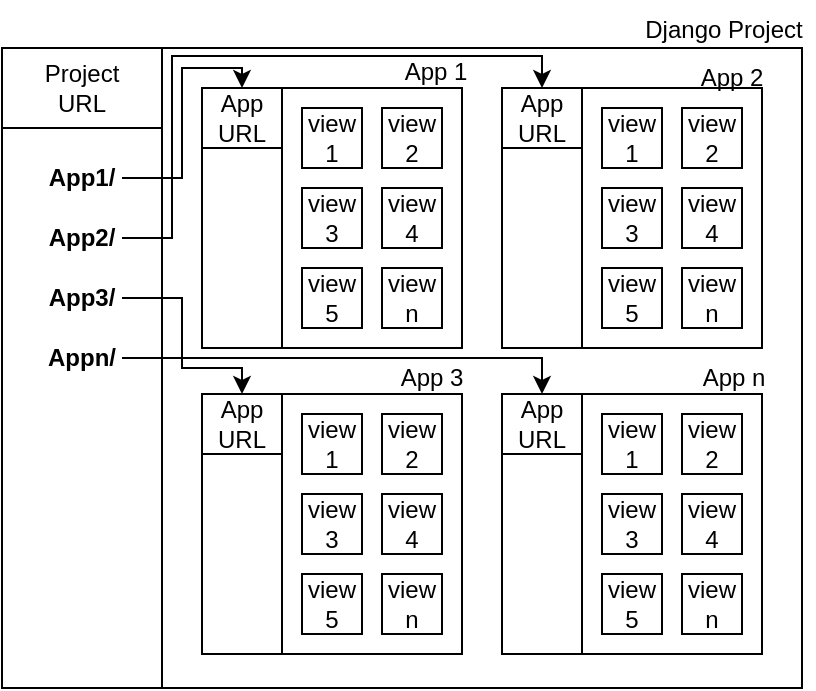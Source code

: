 <mxfile version="24.4.3" type="github">
  <diagram name="Page-1" id="xHAjWHPY_DkZx5Skzk0E">
    <mxGraphModel dx="765" dy="407" grid="1" gridSize="10" guides="1" tooltips="1" connect="1" arrows="1" fold="1" page="1" pageScale="1" pageWidth="850" pageHeight="1100" math="0" shadow="0">
      <root>
        <mxCell id="0" />
        <mxCell id="1" parent="0" />
        <mxCell id="JRVUR8td_TuOC18Qz_Jx-1" value="" style="rounded=0;whiteSpace=wrap;html=1;" vertex="1" parent="1">
          <mxGeometry x="200" y="480" width="400" height="320" as="geometry" />
        </mxCell>
        <mxCell id="JRVUR8td_TuOC18Qz_Jx-2" value="" style="whiteSpace=wrap;html=1;aspect=fixed;" vertex="1" parent="1">
          <mxGeometry x="280" y="480" width="320" height="320" as="geometry" />
        </mxCell>
        <mxCell id="JRVUR8td_TuOC18Qz_Jx-3" value="" style="whiteSpace=wrap;html=1;aspect=fixed;" vertex="1" parent="1">
          <mxGeometry x="300" y="500" width="130" height="130" as="geometry" />
        </mxCell>
        <mxCell id="JRVUR8td_TuOC18Qz_Jx-8" value="" style="rounded=0;whiteSpace=wrap;html=1;" vertex="1" parent="1">
          <mxGeometry x="340" y="500" width="90" height="130" as="geometry" />
        </mxCell>
        <mxCell id="JRVUR8td_TuOC18Qz_Jx-36" value="Django Project" style="text;html=1;align=center;verticalAlign=middle;whiteSpace=wrap;rounded=0;" vertex="1" parent="1">
          <mxGeometry x="516" y="456" width="90" height="30" as="geometry" />
        </mxCell>
        <mxCell id="JRVUR8td_TuOC18Qz_Jx-37" value="App 1" style="text;html=1;align=center;verticalAlign=middle;whiteSpace=wrap;rounded=0;" vertex="1" parent="1">
          <mxGeometry x="392" y="477" width="50" height="30" as="geometry" />
        </mxCell>
        <mxCell id="JRVUR8td_TuOC18Qz_Jx-38" value="" style="whiteSpace=wrap;html=1;aspect=fixed;" vertex="1" parent="1">
          <mxGeometry x="300" y="653" width="130" height="130" as="geometry" />
        </mxCell>
        <mxCell id="JRVUR8td_TuOC18Qz_Jx-39" value="" style="rounded=0;whiteSpace=wrap;html=1;" vertex="1" parent="1">
          <mxGeometry x="340" y="653" width="90" height="130" as="geometry" />
        </mxCell>
        <mxCell id="JRVUR8td_TuOC18Qz_Jx-46" value="App 3" style="text;html=1;align=center;verticalAlign=middle;whiteSpace=wrap;rounded=0;" vertex="1" parent="1">
          <mxGeometry x="390" y="630" width="50" height="30" as="geometry" />
        </mxCell>
        <mxCell id="JRVUR8td_TuOC18Qz_Jx-47" value="" style="whiteSpace=wrap;html=1;aspect=fixed;" vertex="1" parent="1">
          <mxGeometry x="450" y="500" width="130" height="130" as="geometry" />
        </mxCell>
        <mxCell id="JRVUR8td_TuOC18Qz_Jx-48" value="" style="rounded=0;whiteSpace=wrap;html=1;" vertex="1" parent="1">
          <mxGeometry x="490" y="500" width="90" height="130" as="geometry" />
        </mxCell>
        <mxCell id="JRVUR8td_TuOC18Qz_Jx-55" value="App 2" style="text;html=1;align=center;verticalAlign=middle;whiteSpace=wrap;rounded=0;" vertex="1" parent="1">
          <mxGeometry x="540" y="480" width="50" height="30" as="geometry" />
        </mxCell>
        <mxCell id="JRVUR8td_TuOC18Qz_Jx-56" value="" style="whiteSpace=wrap;html=1;aspect=fixed;" vertex="1" parent="1">
          <mxGeometry x="450" y="653" width="130" height="130" as="geometry" />
        </mxCell>
        <mxCell id="JRVUR8td_TuOC18Qz_Jx-57" value="" style="rounded=0;whiteSpace=wrap;html=1;" vertex="1" parent="1">
          <mxGeometry x="490" y="653" width="90" height="130" as="geometry" />
        </mxCell>
        <mxCell id="JRVUR8td_TuOC18Qz_Jx-64" value="App n" style="text;html=1;align=center;verticalAlign=middle;whiteSpace=wrap;rounded=0;" vertex="1" parent="1">
          <mxGeometry x="541" y="630" width="50" height="30" as="geometry" />
        </mxCell>
        <mxCell id="JRVUR8td_TuOC18Qz_Jx-70" value="" style="rounded=0;whiteSpace=wrap;html=1;" vertex="1" parent="1">
          <mxGeometry x="200" y="480" width="80" height="40" as="geometry" />
        </mxCell>
        <mxCell id="JRVUR8td_TuOC18Qz_Jx-65" value="Project&lt;div&gt;URL&lt;/div&gt;" style="text;html=1;align=center;verticalAlign=middle;whiteSpace=wrap;rounded=0;" vertex="1" parent="1">
          <mxGeometry x="210" y="485" width="60" height="30" as="geometry" />
        </mxCell>
        <mxCell id="JRVUR8td_TuOC18Qz_Jx-72" value="" style="rounded=0;whiteSpace=wrap;html=1;" vertex="1" parent="1">
          <mxGeometry x="450" y="500" width="40" height="30" as="geometry" />
        </mxCell>
        <mxCell id="JRVUR8td_TuOC18Qz_Jx-67" value="App&lt;div&gt;URL&lt;/div&gt;" style="text;html=1;align=center;verticalAlign=middle;whiteSpace=wrap;rounded=0;" vertex="1" parent="1">
          <mxGeometry x="455" y="500" width="30" height="30" as="geometry" />
        </mxCell>
        <mxCell id="JRVUR8td_TuOC18Qz_Jx-73" value="" style="rounded=0;whiteSpace=wrap;html=1;" vertex="1" parent="1">
          <mxGeometry x="300" y="653" width="40" height="30" as="geometry" />
        </mxCell>
        <mxCell id="JRVUR8td_TuOC18Qz_Jx-68" value="App&lt;div&gt;URL&lt;/div&gt;" style="text;html=1;align=center;verticalAlign=middle;whiteSpace=wrap;rounded=0;" vertex="1" parent="1">
          <mxGeometry x="305" y="653" width="30" height="30" as="geometry" />
        </mxCell>
        <mxCell id="JRVUR8td_TuOC18Qz_Jx-74" value="" style="rounded=0;whiteSpace=wrap;html=1;" vertex="1" parent="1">
          <mxGeometry x="450" y="653" width="40" height="30" as="geometry" />
        </mxCell>
        <mxCell id="JRVUR8td_TuOC18Qz_Jx-69" value="App&lt;div&gt;URL&lt;/div&gt;" style="text;html=1;align=center;verticalAlign=middle;whiteSpace=wrap;rounded=0;" vertex="1" parent="1">
          <mxGeometry x="455" y="653" width="30" height="30" as="geometry" />
        </mxCell>
        <mxCell id="JRVUR8td_TuOC18Qz_Jx-71" value="" style="rounded=0;whiteSpace=wrap;html=1;" vertex="1" parent="1">
          <mxGeometry x="300" y="500" width="40" height="30" as="geometry" />
        </mxCell>
        <mxCell id="JRVUR8td_TuOC18Qz_Jx-66" value="App&lt;div&gt;URL&lt;/div&gt;" style="text;html=1;align=center;verticalAlign=middle;whiteSpace=wrap;rounded=0;" vertex="1" parent="1">
          <mxGeometry x="305" y="500" width="30" height="30" as="geometry" />
        </mxCell>
        <mxCell id="JRVUR8td_TuOC18Qz_Jx-81" value="" style="rounded=0;whiteSpace=wrap;html=1;" vertex="1" parent="1">
          <mxGeometry x="500" y="663" width="30" height="30" as="geometry" />
        </mxCell>
        <mxCell id="JRVUR8td_TuOC18Qz_Jx-82" value="" style="rounded=0;whiteSpace=wrap;html=1;" vertex="1" parent="1">
          <mxGeometry x="540" y="663" width="30" height="30" as="geometry" />
        </mxCell>
        <mxCell id="JRVUR8td_TuOC18Qz_Jx-83" value="" style="rounded=0;whiteSpace=wrap;html=1;" vertex="1" parent="1">
          <mxGeometry x="500" y="703" width="30" height="30" as="geometry" />
        </mxCell>
        <mxCell id="JRVUR8td_TuOC18Qz_Jx-84" value="" style="rounded=0;whiteSpace=wrap;html=1;" vertex="1" parent="1">
          <mxGeometry x="540" y="703" width="30" height="30" as="geometry" />
        </mxCell>
        <mxCell id="JRVUR8td_TuOC18Qz_Jx-85" value="" style="rounded=0;whiteSpace=wrap;html=1;" vertex="1" parent="1">
          <mxGeometry x="500" y="743" width="30" height="30" as="geometry" />
        </mxCell>
        <mxCell id="JRVUR8td_TuOC18Qz_Jx-86" value="" style="rounded=0;whiteSpace=wrap;html=1;" vertex="1" parent="1">
          <mxGeometry x="540" y="743" width="30" height="30" as="geometry" />
        </mxCell>
        <mxCell id="JRVUR8td_TuOC18Qz_Jx-87" value="view&lt;div&gt;1&lt;/div&gt;" style="text;html=1;align=center;verticalAlign=middle;whiteSpace=wrap;rounded=0;" vertex="1" parent="1">
          <mxGeometry x="500" y="663" width="30" height="30" as="geometry" />
        </mxCell>
        <mxCell id="JRVUR8td_TuOC18Qz_Jx-88" value="view&lt;div&gt;2&lt;/div&gt;" style="text;html=1;align=center;verticalAlign=middle;whiteSpace=wrap;rounded=0;" vertex="1" parent="1">
          <mxGeometry x="540" y="663" width="30" height="30" as="geometry" />
        </mxCell>
        <mxCell id="JRVUR8td_TuOC18Qz_Jx-89" value="view&lt;div&gt;3&lt;/div&gt;" style="text;html=1;align=center;verticalAlign=middle;whiteSpace=wrap;rounded=0;" vertex="1" parent="1">
          <mxGeometry x="500" y="703" width="30" height="30" as="geometry" />
        </mxCell>
        <mxCell id="JRVUR8td_TuOC18Qz_Jx-90" value="view&lt;div&gt;4&lt;/div&gt;" style="text;html=1;align=center;verticalAlign=middle;whiteSpace=wrap;rounded=0;" vertex="1" parent="1">
          <mxGeometry x="540" y="703" width="30" height="30" as="geometry" />
        </mxCell>
        <mxCell id="JRVUR8td_TuOC18Qz_Jx-91" value="view&lt;div&gt;5&lt;/div&gt;" style="text;html=1;align=center;verticalAlign=middle;whiteSpace=wrap;rounded=0;" vertex="1" parent="1">
          <mxGeometry x="500" y="743" width="30" height="30" as="geometry" />
        </mxCell>
        <mxCell id="JRVUR8td_TuOC18Qz_Jx-92" value="view&lt;div&gt;n&lt;/div&gt;" style="text;html=1;align=center;verticalAlign=middle;whiteSpace=wrap;rounded=0;" vertex="1" parent="1">
          <mxGeometry x="540" y="743" width="30" height="30" as="geometry" />
        </mxCell>
        <mxCell id="JRVUR8td_TuOC18Qz_Jx-93" value="" style="rounded=0;whiteSpace=wrap;html=1;" vertex="1" parent="1">
          <mxGeometry x="350" y="510" width="30" height="30" as="geometry" />
        </mxCell>
        <mxCell id="JRVUR8td_TuOC18Qz_Jx-94" value="" style="rounded=0;whiteSpace=wrap;html=1;" vertex="1" parent="1">
          <mxGeometry x="390" y="510" width="30" height="30" as="geometry" />
        </mxCell>
        <mxCell id="JRVUR8td_TuOC18Qz_Jx-95" value="" style="rounded=0;whiteSpace=wrap;html=1;" vertex="1" parent="1">
          <mxGeometry x="350" y="550" width="30" height="30" as="geometry" />
        </mxCell>
        <mxCell id="JRVUR8td_TuOC18Qz_Jx-96" value="" style="rounded=0;whiteSpace=wrap;html=1;" vertex="1" parent="1">
          <mxGeometry x="390" y="550" width="30" height="30" as="geometry" />
        </mxCell>
        <mxCell id="JRVUR8td_TuOC18Qz_Jx-97" value="" style="rounded=0;whiteSpace=wrap;html=1;" vertex="1" parent="1">
          <mxGeometry x="350" y="590" width="30" height="30" as="geometry" />
        </mxCell>
        <mxCell id="JRVUR8td_TuOC18Qz_Jx-98" value="" style="rounded=0;whiteSpace=wrap;html=1;" vertex="1" parent="1">
          <mxGeometry x="390" y="590" width="30" height="30" as="geometry" />
        </mxCell>
        <mxCell id="JRVUR8td_TuOC18Qz_Jx-99" value="view&lt;div&gt;1&lt;/div&gt;" style="text;html=1;align=center;verticalAlign=middle;whiteSpace=wrap;rounded=0;" vertex="1" parent="1">
          <mxGeometry x="350" y="510" width="30" height="30" as="geometry" />
        </mxCell>
        <mxCell id="JRVUR8td_TuOC18Qz_Jx-100" value="view&lt;div&gt;2&lt;/div&gt;" style="text;html=1;align=center;verticalAlign=middle;whiteSpace=wrap;rounded=0;" vertex="1" parent="1">
          <mxGeometry x="390" y="510" width="30" height="30" as="geometry" />
        </mxCell>
        <mxCell id="JRVUR8td_TuOC18Qz_Jx-101" value="view&lt;div&gt;3&lt;/div&gt;" style="text;html=1;align=center;verticalAlign=middle;whiteSpace=wrap;rounded=0;" vertex="1" parent="1">
          <mxGeometry x="350" y="550" width="30" height="30" as="geometry" />
        </mxCell>
        <mxCell id="JRVUR8td_TuOC18Qz_Jx-102" value="view&lt;div&gt;4&lt;/div&gt;" style="text;html=1;align=center;verticalAlign=middle;whiteSpace=wrap;rounded=0;" vertex="1" parent="1">
          <mxGeometry x="390" y="550" width="30" height="30" as="geometry" />
        </mxCell>
        <mxCell id="JRVUR8td_TuOC18Qz_Jx-103" value="view&lt;div&gt;5&lt;/div&gt;" style="text;html=1;align=center;verticalAlign=middle;whiteSpace=wrap;rounded=0;" vertex="1" parent="1">
          <mxGeometry x="350" y="590" width="30" height="30" as="geometry" />
        </mxCell>
        <mxCell id="JRVUR8td_TuOC18Qz_Jx-104" value="view&lt;div&gt;n&lt;/div&gt;" style="text;html=1;align=center;verticalAlign=middle;whiteSpace=wrap;rounded=0;" vertex="1" parent="1">
          <mxGeometry x="390" y="590" width="30" height="30" as="geometry" />
        </mxCell>
        <mxCell id="JRVUR8td_TuOC18Qz_Jx-105" value="" style="rounded=0;whiteSpace=wrap;html=1;" vertex="1" parent="1">
          <mxGeometry x="500" y="510" width="30" height="30" as="geometry" />
        </mxCell>
        <mxCell id="JRVUR8td_TuOC18Qz_Jx-106" value="" style="rounded=0;whiteSpace=wrap;html=1;" vertex="1" parent="1">
          <mxGeometry x="540" y="510" width="30" height="30" as="geometry" />
        </mxCell>
        <mxCell id="JRVUR8td_TuOC18Qz_Jx-107" value="" style="rounded=0;whiteSpace=wrap;html=1;" vertex="1" parent="1">
          <mxGeometry x="500" y="550" width="30" height="30" as="geometry" />
        </mxCell>
        <mxCell id="JRVUR8td_TuOC18Qz_Jx-108" value="" style="rounded=0;whiteSpace=wrap;html=1;" vertex="1" parent="1">
          <mxGeometry x="540" y="550" width="30" height="30" as="geometry" />
        </mxCell>
        <mxCell id="JRVUR8td_TuOC18Qz_Jx-109" value="" style="rounded=0;whiteSpace=wrap;html=1;" vertex="1" parent="1">
          <mxGeometry x="500" y="590" width="30" height="30" as="geometry" />
        </mxCell>
        <mxCell id="JRVUR8td_TuOC18Qz_Jx-110" value="" style="rounded=0;whiteSpace=wrap;html=1;" vertex="1" parent="1">
          <mxGeometry x="540" y="590" width="30" height="30" as="geometry" />
        </mxCell>
        <mxCell id="JRVUR8td_TuOC18Qz_Jx-111" value="view&lt;div&gt;1&lt;/div&gt;" style="text;html=1;align=center;verticalAlign=middle;whiteSpace=wrap;rounded=0;" vertex="1" parent="1">
          <mxGeometry x="500" y="510" width="30" height="30" as="geometry" />
        </mxCell>
        <mxCell id="JRVUR8td_TuOC18Qz_Jx-112" value="view&lt;div&gt;2&lt;/div&gt;" style="text;html=1;align=center;verticalAlign=middle;whiteSpace=wrap;rounded=0;" vertex="1" parent="1">
          <mxGeometry x="540" y="510" width="30" height="30" as="geometry" />
        </mxCell>
        <mxCell id="JRVUR8td_TuOC18Qz_Jx-113" value="view&lt;div&gt;3&lt;/div&gt;" style="text;html=1;align=center;verticalAlign=middle;whiteSpace=wrap;rounded=0;" vertex="1" parent="1">
          <mxGeometry x="500" y="550" width="30" height="30" as="geometry" />
        </mxCell>
        <mxCell id="JRVUR8td_TuOC18Qz_Jx-114" value="view&lt;div&gt;4&lt;/div&gt;" style="text;html=1;align=center;verticalAlign=middle;whiteSpace=wrap;rounded=0;" vertex="1" parent="1">
          <mxGeometry x="540" y="550" width="30" height="30" as="geometry" />
        </mxCell>
        <mxCell id="JRVUR8td_TuOC18Qz_Jx-115" value="view&lt;div&gt;5&lt;/div&gt;" style="text;html=1;align=center;verticalAlign=middle;whiteSpace=wrap;rounded=0;" vertex="1" parent="1">
          <mxGeometry x="500" y="590" width="30" height="30" as="geometry" />
        </mxCell>
        <mxCell id="JRVUR8td_TuOC18Qz_Jx-116" value="view&lt;div&gt;n&lt;/div&gt;" style="text;html=1;align=center;verticalAlign=middle;whiteSpace=wrap;rounded=0;" vertex="1" parent="1">
          <mxGeometry x="540" y="590" width="30" height="30" as="geometry" />
        </mxCell>
        <mxCell id="JRVUR8td_TuOC18Qz_Jx-117" value="" style="rounded=0;whiteSpace=wrap;html=1;" vertex="1" parent="1">
          <mxGeometry x="350" y="663" width="30" height="30" as="geometry" />
        </mxCell>
        <mxCell id="JRVUR8td_TuOC18Qz_Jx-118" value="" style="rounded=0;whiteSpace=wrap;html=1;" vertex="1" parent="1">
          <mxGeometry x="390" y="663" width="30" height="30" as="geometry" />
        </mxCell>
        <mxCell id="JRVUR8td_TuOC18Qz_Jx-119" value="" style="rounded=0;whiteSpace=wrap;html=1;" vertex="1" parent="1">
          <mxGeometry x="350" y="703" width="30" height="30" as="geometry" />
        </mxCell>
        <mxCell id="JRVUR8td_TuOC18Qz_Jx-120" value="" style="rounded=0;whiteSpace=wrap;html=1;" vertex="1" parent="1">
          <mxGeometry x="390" y="703" width="30" height="30" as="geometry" />
        </mxCell>
        <mxCell id="JRVUR8td_TuOC18Qz_Jx-121" value="" style="rounded=0;whiteSpace=wrap;html=1;" vertex="1" parent="1">
          <mxGeometry x="350" y="743" width="30" height="30" as="geometry" />
        </mxCell>
        <mxCell id="JRVUR8td_TuOC18Qz_Jx-122" value="" style="rounded=0;whiteSpace=wrap;html=1;" vertex="1" parent="1">
          <mxGeometry x="390" y="743" width="30" height="30" as="geometry" />
        </mxCell>
        <mxCell id="JRVUR8td_TuOC18Qz_Jx-123" value="view&lt;div&gt;1&lt;/div&gt;" style="text;html=1;align=center;verticalAlign=middle;whiteSpace=wrap;rounded=0;" vertex="1" parent="1">
          <mxGeometry x="350" y="663" width="30" height="30" as="geometry" />
        </mxCell>
        <mxCell id="JRVUR8td_TuOC18Qz_Jx-124" value="view&lt;div&gt;2&lt;/div&gt;" style="text;html=1;align=center;verticalAlign=middle;whiteSpace=wrap;rounded=0;" vertex="1" parent="1">
          <mxGeometry x="390" y="663" width="30" height="30" as="geometry" />
        </mxCell>
        <mxCell id="JRVUR8td_TuOC18Qz_Jx-125" value="view&lt;div&gt;3&lt;/div&gt;" style="text;html=1;align=center;verticalAlign=middle;whiteSpace=wrap;rounded=0;" vertex="1" parent="1">
          <mxGeometry x="350" y="703" width="30" height="30" as="geometry" />
        </mxCell>
        <mxCell id="JRVUR8td_TuOC18Qz_Jx-126" value="view&lt;div&gt;4&lt;/div&gt;" style="text;html=1;align=center;verticalAlign=middle;whiteSpace=wrap;rounded=0;" vertex="1" parent="1">
          <mxGeometry x="390" y="703" width="30" height="30" as="geometry" />
        </mxCell>
        <mxCell id="JRVUR8td_TuOC18Qz_Jx-127" value="view&lt;div&gt;5&lt;/div&gt;" style="text;html=1;align=center;verticalAlign=middle;whiteSpace=wrap;rounded=0;" vertex="1" parent="1">
          <mxGeometry x="350" y="743" width="30" height="30" as="geometry" />
        </mxCell>
        <mxCell id="JRVUR8td_TuOC18Qz_Jx-128" value="view&lt;div&gt;n&lt;/div&gt;" style="text;html=1;align=center;verticalAlign=middle;whiteSpace=wrap;rounded=0;" vertex="1" parent="1">
          <mxGeometry x="390" y="743" width="30" height="30" as="geometry" />
        </mxCell>
        <mxCell id="JRVUR8td_TuOC18Qz_Jx-130" style="edgeStyle=orthogonalEdgeStyle;rounded=0;orthogonalLoop=1;jettySize=auto;html=1;exitX=1;exitY=0.5;exitDx=0;exitDy=0;entryX=0.5;entryY=0;entryDx=0;entryDy=0;" edge="1" parent="1" target="JRVUR8td_TuOC18Qz_Jx-66">
          <mxGeometry relative="1" as="geometry">
            <mxPoint x="260" y="545" as="sourcePoint" />
            <mxPoint x="362.5" y="500" as="targetPoint" />
            <Array as="points">
              <mxPoint x="290" y="545" />
              <mxPoint x="290" y="490" />
              <mxPoint x="320" y="490" />
            </Array>
          </mxGeometry>
        </mxCell>
        <mxCell id="JRVUR8td_TuOC18Qz_Jx-129" value="App1/" style="text;html=1;align=center;verticalAlign=middle;whiteSpace=wrap;rounded=0;fontStyle=1" vertex="1" parent="1">
          <mxGeometry x="220" y="530" width="40" height="30" as="geometry" />
        </mxCell>
        <mxCell id="JRVUR8td_TuOC18Qz_Jx-137" style="edgeStyle=orthogonalEdgeStyle;rounded=0;orthogonalLoop=1;jettySize=auto;html=1;exitX=1;exitY=0.5;exitDx=0;exitDy=0;entryX=0.5;entryY=0;entryDx=0;entryDy=0;" edge="1" parent="1" source="JRVUR8td_TuOC18Qz_Jx-131" target="JRVUR8td_TuOC18Qz_Jx-67">
          <mxGeometry relative="1" as="geometry">
            <mxPoint x="255" y="569" as="sourcePoint" />
            <mxPoint x="507.5" y="494" as="targetPoint" />
            <Array as="points">
              <mxPoint x="285" y="575" />
              <mxPoint x="285" y="484" />
              <mxPoint x="470" y="484" />
            </Array>
          </mxGeometry>
        </mxCell>
        <mxCell id="JRVUR8td_TuOC18Qz_Jx-131" value="App2/" style="text;html=1;align=center;verticalAlign=middle;whiteSpace=wrap;rounded=0;fontStyle=1" vertex="1" parent="1">
          <mxGeometry x="220" y="560" width="40" height="30" as="geometry" />
        </mxCell>
        <mxCell id="JRVUR8td_TuOC18Qz_Jx-136" style="edgeStyle=orthogonalEdgeStyle;rounded=0;orthogonalLoop=1;jettySize=auto;html=1;exitX=1;exitY=0.5;exitDx=0;exitDy=0;entryX=0.5;entryY=0;entryDx=0;entryDy=0;" edge="1" parent="1" source="JRVUR8td_TuOC18Qz_Jx-132" target="JRVUR8td_TuOC18Qz_Jx-68">
          <mxGeometry relative="1" as="geometry">
            <Array as="points">
              <mxPoint x="290" y="605" />
              <mxPoint x="290" y="640" />
              <mxPoint x="320" y="640" />
            </Array>
          </mxGeometry>
        </mxCell>
        <mxCell id="JRVUR8td_TuOC18Qz_Jx-132" value="App3&lt;span style=&quot;background-color: initial;&quot;&gt;/&lt;/span&gt;" style="text;html=1;align=center;verticalAlign=middle;whiteSpace=wrap;rounded=0;fontStyle=1" vertex="1" parent="1">
          <mxGeometry x="220" y="590" width="40" height="30" as="geometry" />
        </mxCell>
        <mxCell id="JRVUR8td_TuOC18Qz_Jx-135" style="edgeStyle=orthogonalEdgeStyle;rounded=0;orthogonalLoop=1;jettySize=auto;html=1;exitX=1;exitY=0.5;exitDx=0;exitDy=0;entryX=0.5;entryY=0;entryDx=0;entryDy=0;" edge="1" parent="1" source="JRVUR8td_TuOC18Qz_Jx-133" target="JRVUR8td_TuOC18Qz_Jx-69">
          <mxGeometry relative="1" as="geometry">
            <Array as="points">
              <mxPoint x="470" y="635" />
            </Array>
          </mxGeometry>
        </mxCell>
        <mxCell id="JRVUR8td_TuOC18Qz_Jx-133" value="Appn&lt;span style=&quot;background-color: initial;&quot;&gt;/&lt;/span&gt;" style="text;html=1;align=center;verticalAlign=middle;whiteSpace=wrap;rounded=0;fontStyle=1" vertex="1" parent="1">
          <mxGeometry x="220" y="620" width="40" height="30" as="geometry" />
        </mxCell>
      </root>
    </mxGraphModel>
  </diagram>
</mxfile>
